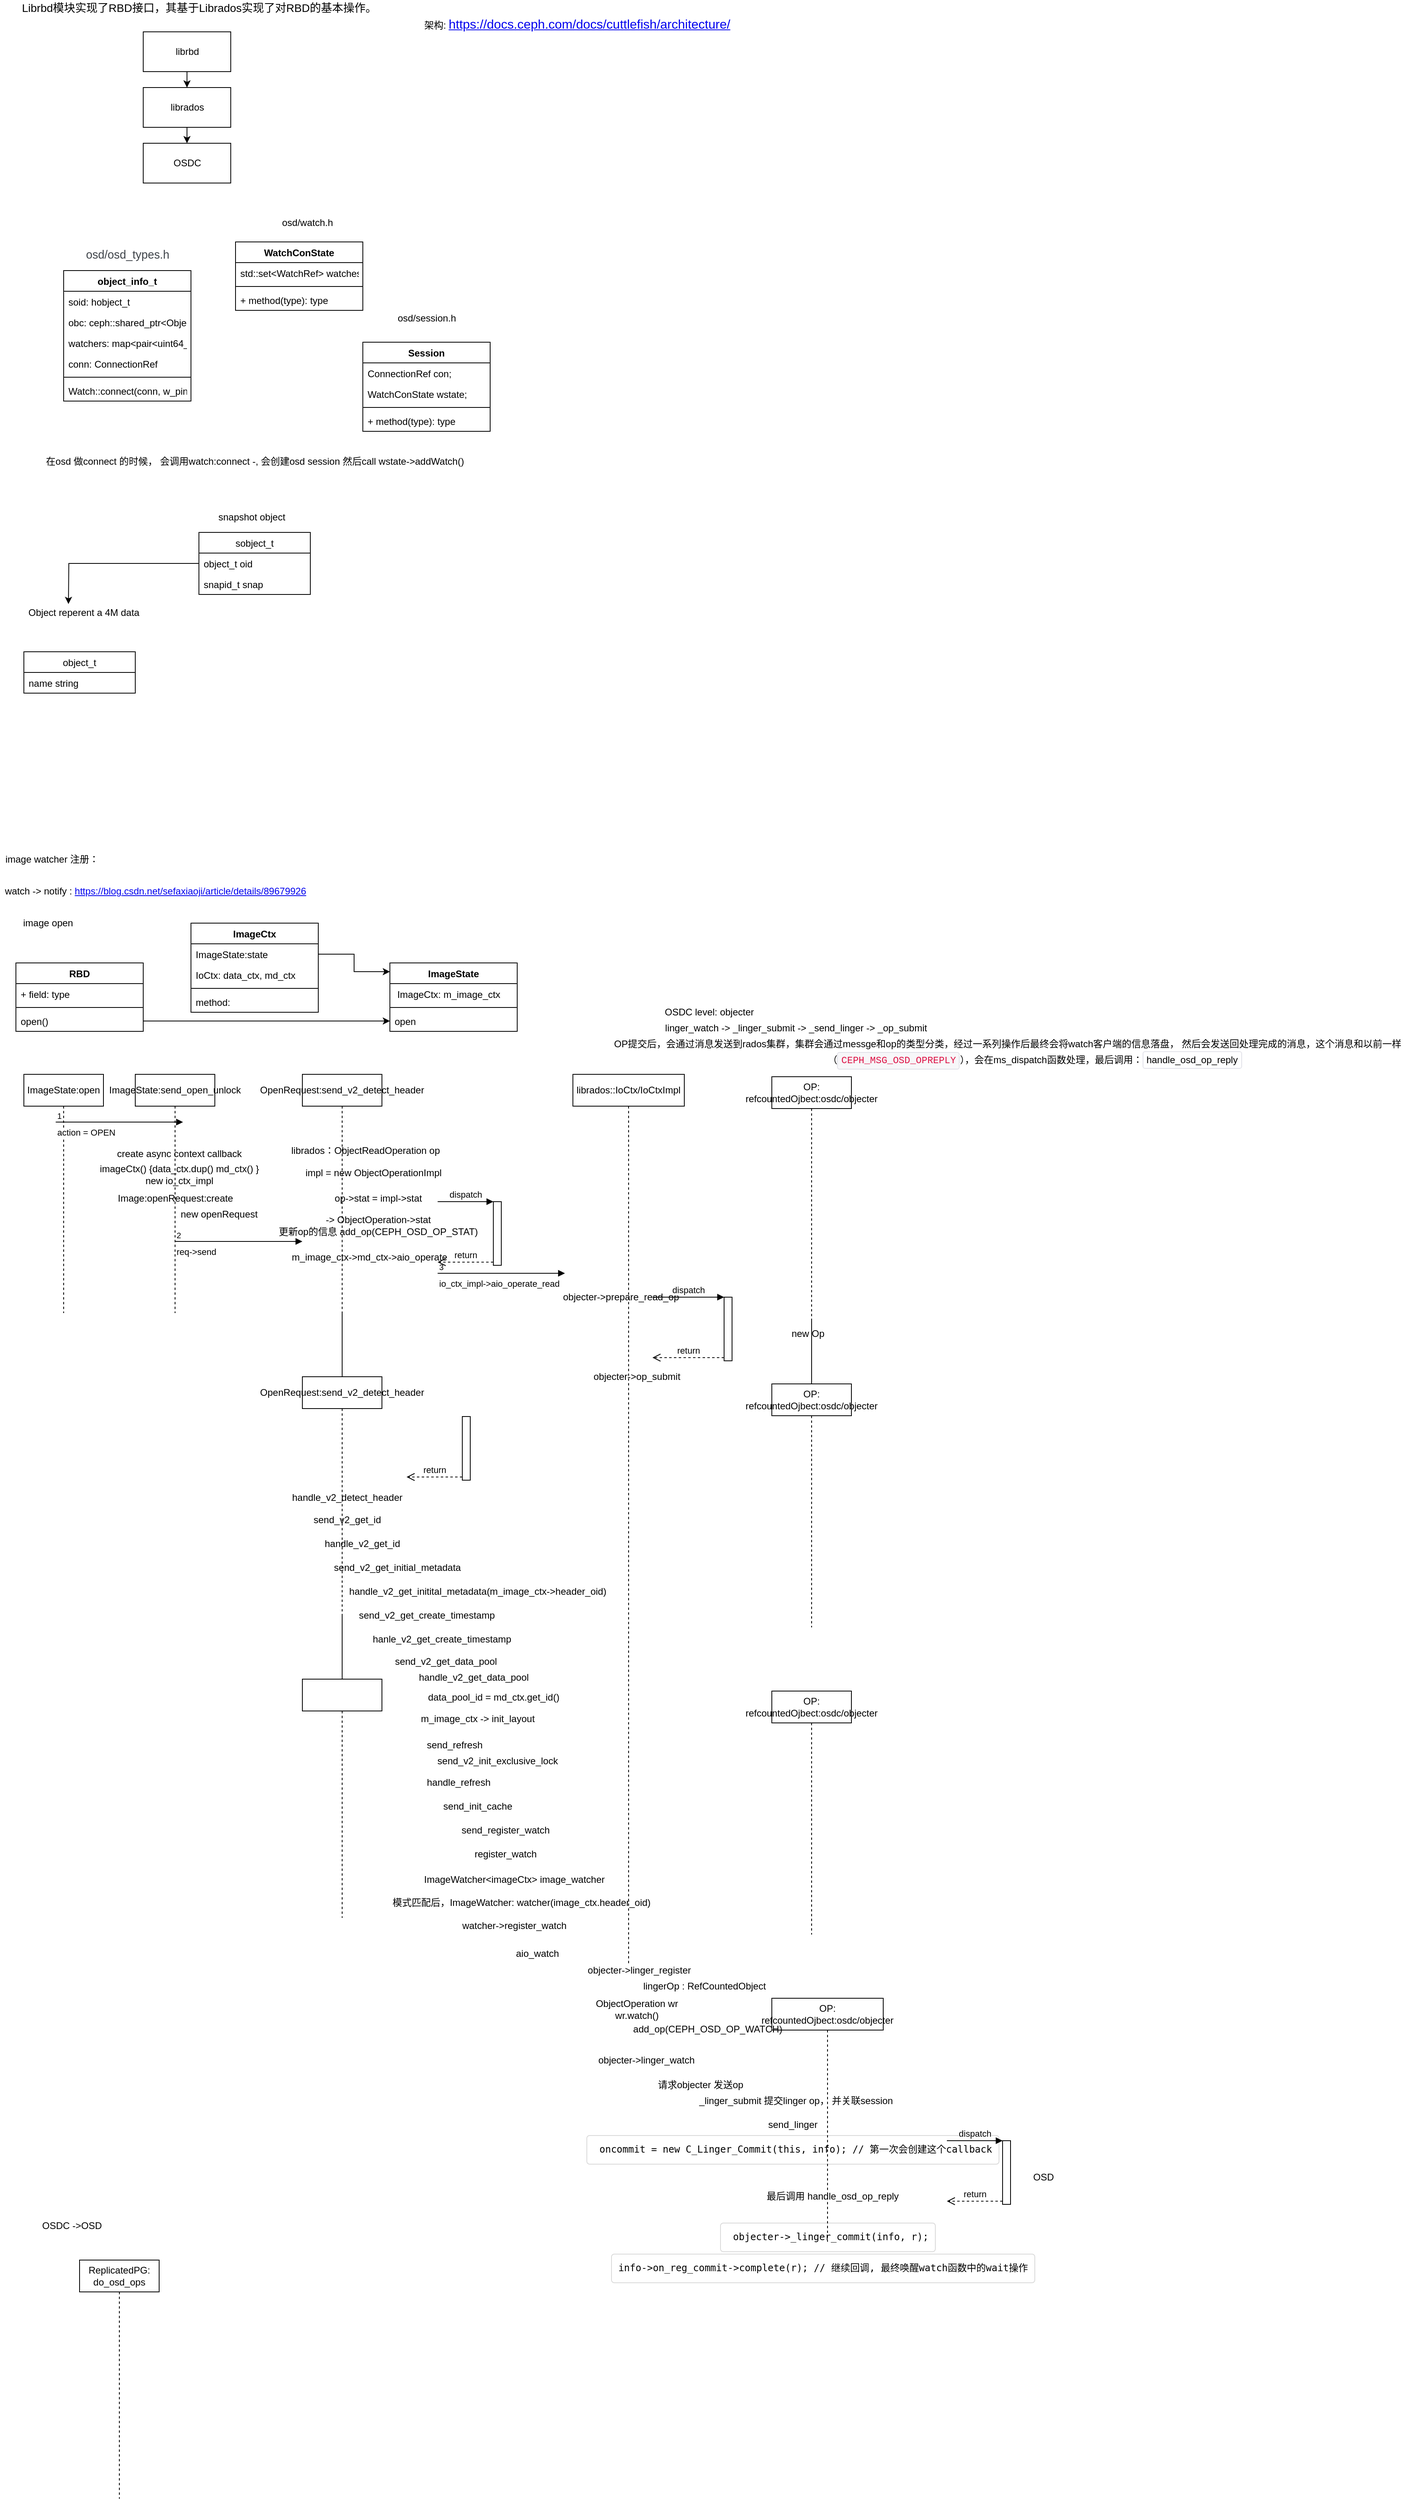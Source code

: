 <mxfile version="12.8.8" type="github" pages="3">
  <diagram id="bm6ZHeyj0mvHZln78BsC" name="Page-1">
    <mxGraphModel dx="1422" dy="1945" grid="1" gridSize="10" guides="1" tooltips="1" connect="1" arrows="1" fold="1" page="1" pageScale="1" pageWidth="827" pageHeight="1169" math="0" shadow="0">
      <root>
        <mxCell id="0" />
        <mxCell id="1" parent="0" />
        <mxCell id="QZcYWLK5-bO1K2HuPT2l-40" style="edgeStyle=orthogonalEdgeStyle;rounded=0;orthogonalLoop=1;jettySize=auto;html=1;exitX=0.5;exitY=1;exitDx=0;exitDy=0;" parent="1" source="QZcYWLK5-bO1K2HuPT2l-37" target="QZcYWLK5-bO1K2HuPT2l-38" edge="1">
          <mxGeometry relative="1" as="geometry" />
        </mxCell>
        <mxCell id="QZcYWLK5-bO1K2HuPT2l-37" value="librbd" style="html=1;" parent="1" vertex="1">
          <mxGeometry x="220" y="-1060" width="110" height="50" as="geometry" />
        </mxCell>
        <mxCell id="QZcYWLK5-bO1K2HuPT2l-41" style="edgeStyle=orthogonalEdgeStyle;rounded=0;orthogonalLoop=1;jettySize=auto;html=1;exitX=0.5;exitY=1;exitDx=0;exitDy=0;entryX=0.5;entryY=0;entryDx=0;entryDy=0;" parent="1" source="QZcYWLK5-bO1K2HuPT2l-38" target="QZcYWLK5-bO1K2HuPT2l-39" edge="1">
          <mxGeometry relative="1" as="geometry" />
        </mxCell>
        <mxCell id="QZcYWLK5-bO1K2HuPT2l-38" value="librados" style="html=1;" parent="1" vertex="1">
          <mxGeometry x="220" y="-990" width="110" height="50" as="geometry" />
        </mxCell>
        <mxCell id="QZcYWLK5-bO1K2HuPT2l-39" value="OSDC" style="html=1;" parent="1" vertex="1">
          <mxGeometry x="220" y="-920" width="110" height="50" as="geometry" />
        </mxCell>
        <mxCell id="QZcYWLK5-bO1K2HuPT2l-42" value="Librbd模块实现了RBD接口，其基于Librados实现了对RBD的基本操作。" style="text;align=center;verticalAlign=middle;resizable=0;points=[];autosize=1;fontSize=14;horizontal=1;html=1;" parent="1" vertex="1">
          <mxGeometry x="60" y="-1100" width="460" height="20" as="geometry" />
        </mxCell>
        <mxCell id="AA26ijId_HqbwC5AB4qU-1" value="image open" style="text;html=1;align=center;verticalAlign=middle;resizable=0;points=[];autosize=1;" parent="1" vertex="1">
          <mxGeometry x="60" y="50" width="80" height="20" as="geometry" />
        </mxCell>
        <mxCell id="AA26ijId_HqbwC5AB4qU-4" value="RBD" style="swimlane;fontStyle=1;align=center;verticalAlign=top;childLayout=stackLayout;horizontal=1;startSize=26;horizontalStack=0;resizeParent=1;resizeParentMax=0;resizeLast=0;collapsible=1;marginBottom=0;" parent="1" vertex="1">
          <mxGeometry x="60" y="110" width="160" height="86" as="geometry" />
        </mxCell>
        <mxCell id="AA26ijId_HqbwC5AB4qU-5" value="+ field: type" style="text;strokeColor=none;fillColor=none;align=left;verticalAlign=top;spacingLeft=4;spacingRight=4;overflow=hidden;rotatable=0;points=[[0,0.5],[1,0.5]];portConstraint=eastwest;" parent="AA26ijId_HqbwC5AB4qU-4" vertex="1">
          <mxGeometry y="26" width="160" height="26" as="geometry" />
        </mxCell>
        <mxCell id="AA26ijId_HqbwC5AB4qU-6" value="" style="line;strokeWidth=1;fillColor=none;align=left;verticalAlign=middle;spacingTop=-1;spacingLeft=3;spacingRight=3;rotatable=0;labelPosition=right;points=[];portConstraint=eastwest;" parent="AA26ijId_HqbwC5AB4qU-4" vertex="1">
          <mxGeometry y="52" width="160" height="8" as="geometry" />
        </mxCell>
        <mxCell id="AA26ijId_HqbwC5AB4qU-7" value="open()" style="text;strokeColor=none;fillColor=none;align=left;verticalAlign=top;spacingLeft=4;spacingRight=4;overflow=hidden;rotatable=0;points=[[0,0.5],[1,0.5]];portConstraint=eastwest;" parent="AA26ijId_HqbwC5AB4qU-4" vertex="1">
          <mxGeometry y="60" width="160" height="26" as="geometry" />
        </mxCell>
        <mxCell id="AA26ijId_HqbwC5AB4qU-8" value="ImageCtx" style="swimlane;fontStyle=1;align=center;verticalAlign=top;childLayout=stackLayout;horizontal=1;startSize=26;horizontalStack=0;resizeParent=1;resizeParentMax=0;resizeLast=0;collapsible=1;marginBottom=0;" parent="1" vertex="1">
          <mxGeometry x="280" y="60" width="160" height="112" as="geometry" />
        </mxCell>
        <mxCell id="AA26ijId_HqbwC5AB4qU-9" value="ImageState:state" style="text;strokeColor=none;fillColor=none;align=left;verticalAlign=top;spacingLeft=4;spacingRight=4;overflow=hidden;rotatable=0;points=[[0,0.5],[1,0.5]];portConstraint=eastwest;" parent="AA26ijId_HqbwC5AB4qU-8" vertex="1">
          <mxGeometry y="26" width="160" height="26" as="geometry" />
        </mxCell>
        <mxCell id="QWde-4axwzMw_tcs9vHi-3" value="IoCtx: data_ctx, md_ctx" style="text;strokeColor=none;fillColor=none;align=left;verticalAlign=top;spacingLeft=4;spacingRight=4;overflow=hidden;rotatable=0;points=[[0,0.5],[1,0.5]];portConstraint=eastwest;" parent="AA26ijId_HqbwC5AB4qU-8" vertex="1">
          <mxGeometry y="52" width="160" height="26" as="geometry" />
        </mxCell>
        <mxCell id="AA26ijId_HqbwC5AB4qU-10" value="" style="line;strokeWidth=1;fillColor=none;align=left;verticalAlign=middle;spacingTop=-1;spacingLeft=3;spacingRight=3;rotatable=0;labelPosition=right;points=[];portConstraint=eastwest;" parent="AA26ijId_HqbwC5AB4qU-8" vertex="1">
          <mxGeometry y="78" width="160" height="8" as="geometry" />
        </mxCell>
        <mxCell id="AA26ijId_HqbwC5AB4qU-11" value="method:" style="text;strokeColor=none;fillColor=none;align=left;verticalAlign=top;spacingLeft=4;spacingRight=4;overflow=hidden;rotatable=0;points=[[0,0.5],[1,0.5]];portConstraint=eastwest;" parent="AA26ijId_HqbwC5AB4qU-8" vertex="1">
          <mxGeometry y="86" width="160" height="26" as="geometry" />
        </mxCell>
        <mxCell id="AA26ijId_HqbwC5AB4qU-12" value="ImageState" style="swimlane;fontStyle=1;align=center;verticalAlign=top;childLayout=stackLayout;horizontal=1;startSize=26;horizontalStack=0;resizeParent=1;resizeParentMax=0;resizeLast=0;collapsible=1;marginBottom=0;" parent="1" vertex="1">
          <mxGeometry x="530" y="110" width="160" height="86" as="geometry" />
        </mxCell>
        <mxCell id="AA26ijId_HqbwC5AB4qU-13" value=" ImageCtx: m_image_ctx" style="text;strokeColor=none;fillColor=none;align=left;verticalAlign=top;spacingLeft=4;spacingRight=4;overflow=hidden;rotatable=0;points=[[0,0.5],[1,0.5]];portConstraint=eastwest;" parent="AA26ijId_HqbwC5AB4qU-12" vertex="1">
          <mxGeometry y="26" width="160" height="26" as="geometry" />
        </mxCell>
        <mxCell id="AA26ijId_HqbwC5AB4qU-14" value="" style="line;strokeWidth=1;fillColor=none;align=left;verticalAlign=middle;spacingTop=-1;spacingLeft=3;spacingRight=3;rotatable=0;labelPosition=right;points=[];portConstraint=eastwest;" parent="AA26ijId_HqbwC5AB4qU-12" vertex="1">
          <mxGeometry y="52" width="160" height="8" as="geometry" />
        </mxCell>
        <mxCell id="AA26ijId_HqbwC5AB4qU-15" value="open" style="text;strokeColor=none;fillColor=none;align=left;verticalAlign=top;spacingLeft=4;spacingRight=4;overflow=hidden;rotatable=0;points=[[0,0.5],[1,0.5]];portConstraint=eastwest;" parent="AA26ijId_HqbwC5AB4qU-12" vertex="1">
          <mxGeometry y="60" width="160" height="26" as="geometry" />
        </mxCell>
        <mxCell id="AA26ijId_HqbwC5AB4qU-16" style="edgeStyle=orthogonalEdgeStyle;rounded=0;orthogonalLoop=1;jettySize=auto;html=1;exitX=1;exitY=0.5;exitDx=0;exitDy=0;entryX=0;entryY=0.128;entryDx=0;entryDy=0;entryPerimeter=0;" parent="1" source="AA26ijId_HqbwC5AB4qU-9" target="AA26ijId_HqbwC5AB4qU-12" edge="1">
          <mxGeometry relative="1" as="geometry" />
        </mxCell>
        <mxCell id="AA26ijId_HqbwC5AB4qU-19" style="edgeStyle=orthogonalEdgeStyle;rounded=0;orthogonalLoop=1;jettySize=auto;html=1;exitX=1;exitY=0.5;exitDx=0;exitDy=0;entryX=0;entryY=0.5;entryDx=0;entryDy=0;" parent="1" source="AA26ijId_HqbwC5AB4qU-7" target="AA26ijId_HqbwC5AB4qU-15" edge="1">
          <mxGeometry relative="1" as="geometry" />
        </mxCell>
        <mxCell id="AA26ijId_HqbwC5AB4qU-22" value="" style="group" parent="1" vertex="1" connectable="0">
          <mxGeometry x="70" y="-830" width="586" height="601" as="geometry" />
        </mxCell>
        <mxCell id="AA26ijId_HqbwC5AB4qU-21" value="" style="group" parent="AA26ijId_HqbwC5AB4qU-22" vertex="1" connectable="0">
          <mxGeometry width="586" height="601" as="geometry" />
        </mxCell>
        <mxCell id="jjAPrZgpEVHtfDOsVz35-1" value="object_t" style="swimlane;fontStyle=0;childLayout=stackLayout;horizontal=1;startSize=26;fillColor=none;horizontalStack=0;resizeParent=1;resizeParentMax=0;resizeLast=0;collapsible=1;marginBottom=0;" parent="AA26ijId_HqbwC5AB4qU-21" vertex="1">
          <mxGeometry y="549" width="140" height="52" as="geometry" />
        </mxCell>
        <mxCell id="jjAPrZgpEVHtfDOsVz35-2" value="name string" style="text;strokeColor=none;fillColor=none;align=left;verticalAlign=top;spacingLeft=4;spacingRight=4;overflow=hidden;rotatable=0;points=[[0,0.5],[1,0.5]];portConstraint=eastwest;" parent="jjAPrZgpEVHtfDOsVz35-1" vertex="1">
          <mxGeometry y="26" width="140" height="26" as="geometry" />
        </mxCell>
        <mxCell id="QZcYWLK5-bO1K2HuPT2l-1" value="sobject_t" style="swimlane;fontStyle=0;childLayout=stackLayout;horizontal=1;startSize=26;fillColor=none;horizontalStack=0;resizeParent=1;resizeParentMax=0;resizeLast=0;collapsible=1;marginBottom=0;" parent="AA26ijId_HqbwC5AB4qU-21" vertex="1">
          <mxGeometry x="220" y="399" width="140" height="78" as="geometry" />
        </mxCell>
        <mxCell id="QZcYWLK5-bO1K2HuPT2l-2" value="object_t oid" style="text;strokeColor=none;fillColor=none;align=left;verticalAlign=top;spacingLeft=4;spacingRight=4;overflow=hidden;rotatable=0;points=[[0,0.5],[1,0.5]];portConstraint=eastwest;" parent="QZcYWLK5-bO1K2HuPT2l-1" vertex="1">
          <mxGeometry y="26" width="140" height="26" as="geometry" />
        </mxCell>
        <mxCell id="QZcYWLK5-bO1K2HuPT2l-4" value="snapid_t snap" style="text;strokeColor=none;fillColor=none;align=left;verticalAlign=top;spacingLeft=4;spacingRight=4;overflow=hidden;rotatable=0;points=[[0,0.5],[1,0.5]];portConstraint=eastwest;" parent="QZcYWLK5-bO1K2HuPT2l-1" vertex="1">
          <mxGeometry y="52" width="140" height="26" as="geometry" />
        </mxCell>
        <mxCell id="QZcYWLK5-bO1K2HuPT2l-3" style="edgeStyle=orthogonalEdgeStyle;rounded=0;orthogonalLoop=1;jettySize=auto;html=1;exitX=0;exitY=0.5;exitDx=0;exitDy=0;" parent="AA26ijId_HqbwC5AB4qU-21" source="QZcYWLK5-bO1K2HuPT2l-2" edge="1">
          <mxGeometry relative="1" as="geometry">
            <mxPoint x="56" y="489" as="targetPoint" />
          </mxGeometry>
        </mxCell>
        <mxCell id="QZcYWLK5-bO1K2HuPT2l-7" value="snapshot object" style="text;html=1;align=center;verticalAlign=middle;resizable=0;points=[];autosize=1;" parent="AA26ijId_HqbwC5AB4qU-21" vertex="1">
          <mxGeometry x="236" y="370" width="100" height="20" as="geometry" />
        </mxCell>
        <mxCell id="QZcYWLK5-bO1K2HuPT2l-9" value="&lt;span style=&quot;color: rgb(62 , 67 , 73) ; font-family: &amp;#34;helvetica&amp;#34; , &amp;#34;arial&amp;#34; , sans-serif ; font-size: 14.4px ; white-space: normal ; background-color: rgb(255 , 255 , 255)&quot;&gt;osd/osd_types.h&lt;/span&gt;" style="text;html=1;align=center;verticalAlign=middle;resizable=0;points=[];autosize=1;" parent="AA26ijId_HqbwC5AB4qU-21" vertex="1">
          <mxGeometry x="70" y="40" width="120" height="20" as="geometry" />
        </mxCell>
        <mxCell id="QZcYWLK5-bO1K2HuPT2l-16" value="object_info_t" style="swimlane;fontStyle=1;align=center;verticalAlign=top;childLayout=stackLayout;horizontal=1;startSize=26;horizontalStack=0;resizeParent=1;resizeParentMax=0;resizeLast=0;collapsible=1;marginBottom=0;" parent="AA26ijId_HqbwC5AB4qU-21" vertex="1">
          <mxGeometry x="50" y="70" width="160" height="164" as="geometry" />
        </mxCell>
        <mxCell id="QZcYWLK5-bO1K2HuPT2l-17" value="soid: hobject_t" style="text;strokeColor=none;fillColor=none;align=left;verticalAlign=top;spacingLeft=4;spacingRight=4;overflow=hidden;rotatable=0;points=[[0,0.5],[1,0.5]];portConstraint=eastwest;" parent="QZcYWLK5-bO1K2HuPT2l-16" vertex="1">
          <mxGeometry y="26" width="160" height="26" as="geometry" />
        </mxCell>
        <mxCell id="QZcYWLK5-bO1K2HuPT2l-22" value="obc: ceph::shared_ptr&lt;ObjectContext&gt;" style="text;strokeColor=none;fillColor=none;align=left;verticalAlign=top;spacingLeft=4;spacingRight=4;overflow=hidden;rotatable=0;points=[[0,0.5],[1,0.5]];portConstraint=eastwest;" parent="QZcYWLK5-bO1K2HuPT2l-16" vertex="1">
          <mxGeometry y="52" width="160" height="26" as="geometry" />
        </mxCell>
        <mxCell id="QZcYWLK5-bO1K2HuPT2l-21" value="watchers: map&lt;pair&lt;uint64_t, entity_name_t&gt;, watch_info_t&gt; " style="text;strokeColor=none;fillColor=none;align=left;verticalAlign=top;spacingLeft=4;spacingRight=4;overflow=hidden;rotatable=0;points=[[0,0.5],[1,0.5]];portConstraint=eastwest;" parent="QZcYWLK5-bO1K2HuPT2l-16" vertex="1">
          <mxGeometry y="78" width="160" height="26" as="geometry" />
        </mxCell>
        <mxCell id="QZcYWLK5-bO1K2HuPT2l-23" value="conn: ConnectionRef" style="text;strokeColor=none;fillColor=none;align=left;verticalAlign=top;spacingLeft=4;spacingRight=4;overflow=hidden;rotatable=0;points=[[0,0.5],[1,0.5]];portConstraint=eastwest;" parent="QZcYWLK5-bO1K2HuPT2l-16" vertex="1">
          <mxGeometry y="104" width="160" height="26" as="geometry" />
        </mxCell>
        <mxCell id="QZcYWLK5-bO1K2HuPT2l-18" value="" style="line;strokeWidth=1;fillColor=none;align=left;verticalAlign=middle;spacingTop=-1;spacingLeft=3;spacingRight=3;rotatable=0;labelPosition=right;points=[];portConstraint=eastwest;" parent="QZcYWLK5-bO1K2HuPT2l-16" vertex="1">
          <mxGeometry y="130" width="160" height="8" as="geometry" />
        </mxCell>
        <mxCell id="QZcYWLK5-bO1K2HuPT2l-19" value="Watch::connect(conn, w_ping)" style="text;strokeColor=none;fillColor=none;align=left;verticalAlign=top;spacingLeft=4;spacingRight=4;overflow=hidden;rotatable=0;points=[[0,0.5],[1,0.5]];portConstraint=eastwest;" parent="QZcYWLK5-bO1K2HuPT2l-16" vertex="1">
          <mxGeometry y="138" width="160" height="26" as="geometry" />
        </mxCell>
        <mxCell id="QZcYWLK5-bO1K2HuPT2l-24" value="osd/session.h" style="text;html=1;align=center;verticalAlign=middle;resizable=0;points=[];autosize=1;" parent="AA26ijId_HqbwC5AB4qU-21" vertex="1">
          <mxGeometry x="461" y="120" width="90" height="20" as="geometry" />
        </mxCell>
        <mxCell id="QZcYWLK5-bO1K2HuPT2l-25" value="Session" style="swimlane;fontStyle=1;align=center;verticalAlign=top;childLayout=stackLayout;horizontal=1;startSize=26;horizontalStack=0;resizeParent=1;resizeParentMax=0;resizeLast=0;collapsible=1;marginBottom=0;" parent="AA26ijId_HqbwC5AB4qU-21" vertex="1">
          <mxGeometry x="426" y="160" width="160" height="112" as="geometry" />
        </mxCell>
        <mxCell id="QZcYWLK5-bO1K2HuPT2l-26" value="ConnectionRef con;&#xa;" style="text;strokeColor=none;fillColor=none;align=left;verticalAlign=top;spacingLeft=4;spacingRight=4;overflow=hidden;rotatable=0;points=[[0,0.5],[1,0.5]];portConstraint=eastwest;" parent="QZcYWLK5-bO1K2HuPT2l-25" vertex="1">
          <mxGeometry y="26" width="160" height="26" as="geometry" />
        </mxCell>
        <mxCell id="QZcYWLK5-bO1K2HuPT2l-29" value="WatchConState wstate;" style="text;strokeColor=none;fillColor=none;align=left;verticalAlign=top;spacingLeft=4;spacingRight=4;overflow=hidden;rotatable=0;points=[[0,0.5],[1,0.5]];portConstraint=eastwest;" parent="QZcYWLK5-bO1K2HuPT2l-25" vertex="1">
          <mxGeometry y="52" width="160" height="26" as="geometry" />
        </mxCell>
        <mxCell id="QZcYWLK5-bO1K2HuPT2l-27" value="" style="line;strokeWidth=1;fillColor=none;align=left;verticalAlign=middle;spacingTop=-1;spacingLeft=3;spacingRight=3;rotatable=0;labelPosition=right;points=[];portConstraint=eastwest;" parent="QZcYWLK5-bO1K2HuPT2l-25" vertex="1">
          <mxGeometry y="78" width="160" height="8" as="geometry" />
        </mxCell>
        <mxCell id="QZcYWLK5-bO1K2HuPT2l-28" value="+ method(type): type" style="text;strokeColor=none;fillColor=none;align=left;verticalAlign=top;spacingLeft=4;spacingRight=4;overflow=hidden;rotatable=0;points=[[0,0.5],[1,0.5]];portConstraint=eastwest;" parent="QZcYWLK5-bO1K2HuPT2l-25" vertex="1">
          <mxGeometry y="86" width="160" height="26" as="geometry" />
        </mxCell>
        <mxCell id="QZcYWLK5-bO1K2HuPT2l-31" value="在osd 做connect 的时候， 会调用watch:connect -, 会创建osd session 然后call wstate-&amp;gt;addWatch()" style="text;html=1;align=center;verticalAlign=middle;resizable=0;points=[];autosize=1;" parent="AA26ijId_HqbwC5AB4qU-21" vertex="1">
          <mxGeometry x="20" y="300" width="540" height="20" as="geometry" />
        </mxCell>
        <mxCell id="QZcYWLK5-bO1K2HuPT2l-32" value="WatchConState" style="swimlane;fontStyle=1;align=center;verticalAlign=top;childLayout=stackLayout;horizontal=1;startSize=26;horizontalStack=0;resizeParent=1;resizeParentMax=0;resizeLast=0;collapsible=1;marginBottom=0;" parent="AA26ijId_HqbwC5AB4qU-21" vertex="1">
          <mxGeometry x="266" y="34" width="160" height="86" as="geometry" />
        </mxCell>
        <mxCell id="QZcYWLK5-bO1K2HuPT2l-33" value="std::set&lt;WatchRef&gt; watches;" style="text;strokeColor=none;fillColor=none;align=left;verticalAlign=top;spacingLeft=4;spacingRight=4;overflow=hidden;rotatable=0;points=[[0,0.5],[1,0.5]];portConstraint=eastwest;" parent="QZcYWLK5-bO1K2HuPT2l-32" vertex="1">
          <mxGeometry y="26" width="160" height="26" as="geometry" />
        </mxCell>
        <mxCell id="QZcYWLK5-bO1K2HuPT2l-34" value="" style="line;strokeWidth=1;fillColor=none;align=left;verticalAlign=middle;spacingTop=-1;spacingLeft=3;spacingRight=3;rotatable=0;labelPosition=right;points=[];portConstraint=eastwest;" parent="QZcYWLK5-bO1K2HuPT2l-32" vertex="1">
          <mxGeometry y="52" width="160" height="8" as="geometry" />
        </mxCell>
        <mxCell id="QZcYWLK5-bO1K2HuPT2l-35" value="+ method(type): type" style="text;strokeColor=none;fillColor=none;align=left;verticalAlign=top;spacingLeft=4;spacingRight=4;overflow=hidden;rotatable=0;points=[[0,0.5],[1,0.5]];portConstraint=eastwest;" parent="QZcYWLK5-bO1K2HuPT2l-32" vertex="1">
          <mxGeometry y="60" width="160" height="26" as="geometry" />
        </mxCell>
        <mxCell id="QZcYWLK5-bO1K2HuPT2l-36" value="osd/watch.h" style="text;html=1;align=center;verticalAlign=middle;resizable=0;points=[];autosize=1;" parent="AA26ijId_HqbwC5AB4qU-21" vertex="1">
          <mxGeometry x="316" width="80" height="20" as="geometry" />
        </mxCell>
        <mxCell id="QZcYWLK5-bO1K2HuPT2l-8" value="Object reperent a 4M data" style="text;html=1;align=center;verticalAlign=middle;resizable=0;points=[];autosize=1;" parent="AA26ijId_HqbwC5AB4qU-21" vertex="1">
          <mxGeometry y="490" width="150" height="20" as="geometry" />
        </mxCell>
        <mxCell id="AA26ijId_HqbwC5AB4qU-23" value="ImageState:open" style="shape=umlLifeline;perimeter=lifelinePerimeter;whiteSpace=wrap;html=1;container=1;collapsible=0;recursiveResize=0;outlineConnect=0;" parent="1" vertex="1">
          <mxGeometry x="70" y="250" width="100" height="300" as="geometry" />
        </mxCell>
        <mxCell id="AA26ijId_HqbwC5AB4qU-26" value="ImageState:send_open_unlock" style="shape=umlLifeline;perimeter=lifelinePerimeter;whiteSpace=wrap;html=1;container=1;collapsible=0;recursiveResize=0;outlineConnect=0;" parent="1" vertex="1">
          <mxGeometry x="210" y="250" width="100" height="300" as="geometry" />
        </mxCell>
        <mxCell id="QWde-4axwzMw_tcs9vHi-20" value="" style="edgeStyle=orthogonalEdgeStyle;rounded=0;orthogonalLoop=1;jettySize=auto;html=1;" parent="1" source="AA26ijId_HqbwC5AB4qU-29" target="QWde-4axwzMw_tcs9vHi-19" edge="1">
          <mxGeometry relative="1" as="geometry" />
        </mxCell>
        <mxCell id="AA26ijId_HqbwC5AB4qU-29" value="OpenRequest:send_v2_detect_header" style="shape=umlLifeline;perimeter=lifelinePerimeter;whiteSpace=wrap;html=1;container=1;collapsible=0;recursiveResize=0;outlineConnect=0;" parent="1" vertex="1">
          <mxGeometry x="420" y="250" width="100" height="300" as="geometry" />
        </mxCell>
        <mxCell id="QWde-4axwzMw_tcs9vHi-22" value="" style="edgeStyle=orthogonalEdgeStyle;rounded=0;orthogonalLoop=1;jettySize=auto;html=1;" parent="1" source="QWde-4axwzMw_tcs9vHi-19" target="QWde-4axwzMw_tcs9vHi-21" edge="1">
          <mxGeometry relative="1" as="geometry" />
        </mxCell>
        <mxCell id="QWde-4axwzMw_tcs9vHi-19" value="OpenRequest:send_v2_detect_header" style="shape=umlLifeline;perimeter=lifelinePerimeter;whiteSpace=wrap;html=1;container=1;collapsible=0;recursiveResize=0;outlineConnect=0;" parent="1" vertex="1">
          <mxGeometry x="420" y="630" width="100" height="300" as="geometry" />
        </mxCell>
        <mxCell id="QWde-4axwzMw_tcs9vHi-21" value="" style="shape=umlLifeline;perimeter=lifelinePerimeter;whiteSpace=wrap;html=1;container=1;collapsible=0;recursiveResize=0;outlineConnect=0;" parent="1" vertex="1">
          <mxGeometry x="420" y="1010" width="100" height="300" as="geometry" />
        </mxCell>
        <mxCell id="AA26ijId_HqbwC5AB4qU-30" value="&lt;div&gt;create async context callback&lt;/div&gt;" style="text;html=1;align=center;verticalAlign=middle;resizable=0;points=[];autosize=1;fontFamily=Helvetica;horizontal=1;" parent="1" vertex="1">
          <mxGeometry x="180" y="340" width="170" height="20" as="geometry" />
        </mxCell>
        <mxCell id="AA26ijId_HqbwC5AB4qU-31" value="Image:openRequest:create" style="text;html=1;align=center;verticalAlign=middle;resizable=0;points=[];autosize=1;fontFamily=Helvetica;" parent="1" vertex="1">
          <mxGeometry x="180" y="396" width="160" height="20" as="geometry" />
        </mxCell>
        <mxCell id="AA26ijId_HqbwC5AB4qU-32" value="new openRequest" style="text;html=1;align=center;verticalAlign=middle;resizable=0;points=[];autosize=1;fontFamily=Helvetica;" parent="1" vertex="1">
          <mxGeometry x="260" y="416" width="110" height="20" as="geometry" />
        </mxCell>
        <mxCell id="AA26ijId_HqbwC5AB4qU-37" value="action = OPEN" style="endArrow=block;endFill=1;html=1;edgeStyle=orthogonalEdgeStyle;align=left;verticalAlign=top;fontFamily=Helvetica;" parent="1" edge="1">
          <mxGeometry x="-1" relative="1" as="geometry">
            <mxPoint x="110" y="310" as="sourcePoint" />
            <mxPoint x="270" y="310" as="targetPoint" />
          </mxGeometry>
        </mxCell>
        <mxCell id="AA26ijId_HqbwC5AB4qU-38" value="1" style="resizable=0;html=1;align=left;verticalAlign=bottom;labelBackgroundColor=#ffffff;fontSize=10;" parent="AA26ijId_HqbwC5AB4qU-37" connectable="0" vertex="1">
          <mxGeometry x="-1" relative="1" as="geometry" />
        </mxCell>
        <mxCell id="AA26ijId_HqbwC5AB4qU-39" value="req-&amp;gt;send" style="endArrow=block;endFill=1;html=1;edgeStyle=orthogonalEdgeStyle;align=left;verticalAlign=top;fontFamily=Helvetica;" parent="1" edge="1">
          <mxGeometry x="-1" relative="1" as="geometry">
            <mxPoint x="260" y="460" as="sourcePoint" />
            <mxPoint x="420" y="460" as="targetPoint" />
          </mxGeometry>
        </mxCell>
        <mxCell id="AA26ijId_HqbwC5AB4qU-40" value="2" style="resizable=0;html=1;align=left;verticalAlign=bottom;labelBackgroundColor=#ffffff;fontSize=10;" parent="AA26ijId_HqbwC5AB4qU-39" connectable="0" vertex="1">
          <mxGeometry x="-1" relative="1" as="geometry" />
        </mxCell>
        <mxCell id="QWde-4axwzMw_tcs9vHi-69" value="" style="edgeStyle=orthogonalEdgeStyle;rounded=0;orthogonalLoop=1;jettySize=auto;html=1;" parent="1" source="AA26ijId_HqbwC5AB4qU-41" target="QWde-4axwzMw_tcs9vHi-67" edge="1">
          <mxGeometry relative="1" as="geometry" />
        </mxCell>
        <mxCell id="AA26ijId_HqbwC5AB4qU-41" value="OP: refcountedOjbect:osdc/objecter" style="shape=umlLifeline;perimeter=lifelinePerimeter;whiteSpace=wrap;html=1;container=1;collapsible=0;recursiveResize=0;outlineConnect=0;fontFamily=Helvetica;align=center;" parent="1" vertex="1">
          <mxGeometry x="1010" y="253" width="100" height="306" as="geometry" />
        </mxCell>
        <mxCell id="QWde-4axwzMw_tcs9vHi-67" value="OP: refcountedOjbect:osdc/objecter" style="shape=umlLifeline;perimeter=lifelinePerimeter;whiteSpace=wrap;html=1;container=1;collapsible=0;recursiveResize=0;outlineConnect=0;fontFamily=Helvetica;align=center;" parent="1" vertex="1">
          <mxGeometry x="1010" y="639" width="100" height="306" as="geometry" />
        </mxCell>
        <mxCell id="QWde-4axwzMw_tcs9vHi-73" value="OP: refcountedOjbect:osdc/objecter" style="shape=umlLifeline;perimeter=lifelinePerimeter;whiteSpace=wrap;html=1;container=1;collapsible=0;recursiveResize=0;outlineConnect=0;fontFamily=Helvetica;align=center;" parent="1" vertex="1">
          <mxGeometry x="1010" y="1025" width="100" height="306" as="geometry" />
        </mxCell>
        <mxCell id="QWde-4axwzMw_tcs9vHi-76" value="OP: refcountedOjbect:osdc/objecter" style="shape=umlLifeline;perimeter=lifelinePerimeter;whiteSpace=wrap;html=1;container=1;collapsible=0;recursiveResize=0;outlineConnect=0;fontFamily=Helvetica;align=center;" parent="1" vertex="1">
          <mxGeometry x="1010" y="1411" width="140" height="306" as="geometry" />
        </mxCell>
        <mxCell id="QWde-4axwzMw_tcs9vHi-78" value="最后调用 handle_osd_op_reply" style="text;html=1;align=center;verticalAlign=middle;resizable=0;points=[];autosize=1;" parent="QWde-4axwzMw_tcs9vHi-76" vertex="1">
          <mxGeometry x="-14" y="239" width="180" height="20" as="geometry" />
        </mxCell>
        <mxCell id="AA26ijId_HqbwC5AB4qU-42" value="librados：ObjectReadOperation op" style="text;html=1;align=center;verticalAlign=middle;resizable=0;points=[];autosize=1;fontFamily=Helvetica;" parent="1" vertex="1">
          <mxGeometry x="399" y="336" width="200" height="20" as="geometry" />
        </mxCell>
        <mxCell id="AA26ijId_HqbwC5AB4qU-43" value="impl = new ObjectOperationImpl&lt;br&gt;&lt;br&gt;" style="text;html=1;align=center;verticalAlign=middle;resizable=0;points=[];autosize=1;fontFamily=Helvetica;" parent="1" vertex="1">
          <mxGeometry x="414" y="366" width="190" height="30" as="geometry" />
        </mxCell>
        <mxCell id="AA26ijId_HqbwC5AB4qU-44" value="op-&amp;gt;stat = impl-&amp;gt;stat" style="text;html=1;align=center;verticalAlign=middle;resizable=0;points=[];autosize=1;fontFamily=Helvetica;" parent="1" vertex="1">
          <mxGeometry x="450" y="396" width="130" height="20" as="geometry" />
        </mxCell>
        <mxCell id="QWde-4axwzMw_tcs9vHi-1" value="-&amp;gt; ObjectOperation-&amp;gt;stat&lt;br&gt;更新op的信息 add_op(CEPH_OSD_OP_STAT)" style="text;html=1;align=center;verticalAlign=middle;resizable=0;points=[];autosize=1;" parent="1" vertex="1">
          <mxGeometry x="380" y="425" width="270" height="30" as="geometry" />
        </mxCell>
        <mxCell id="QWde-4axwzMw_tcs9vHi-2" value="m_image_ctx-&amp;gt;md_ctx-&amp;gt;aio_operate" style="text;html=1;align=center;verticalAlign=middle;resizable=0;points=[];autosize=1;" parent="1" vertex="1">
          <mxGeometry x="399" y="470" width="210" height="20" as="geometry" />
        </mxCell>
        <mxCell id="QWde-4axwzMw_tcs9vHi-5" value="io_ctx_impl-&amp;gt;aio_operate_read" style="endArrow=block;endFill=1;html=1;edgeStyle=orthogonalEdgeStyle;align=left;verticalAlign=top;" parent="1" edge="1">
          <mxGeometry x="-1" relative="1" as="geometry">
            <mxPoint x="590" y="500" as="sourcePoint" />
            <mxPoint x="750" y="500" as="targetPoint" />
          </mxGeometry>
        </mxCell>
        <mxCell id="QWde-4axwzMw_tcs9vHi-6" value="3" style="resizable=0;html=1;align=left;verticalAlign=bottom;labelBackgroundColor=#ffffff;fontSize=10;" parent="QWde-4axwzMw_tcs9vHi-5" connectable="0" vertex="1">
          <mxGeometry x="-1" relative="1" as="geometry" />
        </mxCell>
        <mxCell id="QWde-4axwzMw_tcs9vHi-4" value="librados::IoCtx/IoCtxImpl" style="shape=umlLifeline;perimeter=lifelinePerimeter;whiteSpace=wrap;html=1;container=1;collapsible=0;recursiveResize=0;outlineConnect=0;" parent="1" vertex="1">
          <mxGeometry x="760" y="250" width="140" height="1120" as="geometry" />
        </mxCell>
        <mxCell id="QWde-4axwzMw_tcs9vHi-9" value="objecter-&amp;gt;prepare_read_op" style="text;html=1;align=center;verticalAlign=middle;resizable=0;points=[];autosize=1;" parent="QWde-4axwzMw_tcs9vHi-4" vertex="1">
          <mxGeometry x="-20" y="270" width="160" height="20" as="geometry" />
        </mxCell>
        <mxCell id="QWde-4axwzMw_tcs9vHi-8" value="imageCtx() {data_ctx.dup() md_ctx() }&lt;br&gt;new io_ctx_impl" style="text;html=1;align=center;verticalAlign=middle;resizable=0;points=[];autosize=1;" parent="1" vertex="1">
          <mxGeometry x="155" y="361" width="220" height="30" as="geometry" />
        </mxCell>
        <mxCell id="QWde-4axwzMw_tcs9vHi-11" value="objecter-&amp;gt;op_submit" style="text;html=1;align=center;verticalAlign=middle;resizable=0;points=[];autosize=1;" parent="1" vertex="1">
          <mxGeometry x="780" y="620" width="120" height="20" as="geometry" />
        </mxCell>
        <mxCell id="QWde-4axwzMw_tcs9vHi-12" value="" style="html=1;points=[];perimeter=orthogonalPerimeter;" parent="1" vertex="1">
          <mxGeometry x="660" y="410" width="10" height="80" as="geometry" />
        </mxCell>
        <mxCell id="QWde-4axwzMw_tcs9vHi-13" value="dispatch" style="html=1;verticalAlign=bottom;endArrow=block;entryX=0;entryY=0;" parent="1" target="QWde-4axwzMw_tcs9vHi-12" edge="1">
          <mxGeometry relative="1" as="geometry">
            <mxPoint x="590" y="410" as="sourcePoint" />
          </mxGeometry>
        </mxCell>
        <mxCell id="QWde-4axwzMw_tcs9vHi-14" value="return" style="html=1;verticalAlign=bottom;endArrow=open;dashed=1;endSize=8;exitX=0;exitY=0.95;" parent="1" source="QWde-4axwzMw_tcs9vHi-12" edge="1">
          <mxGeometry relative="1" as="geometry">
            <mxPoint x="590" y="486" as="targetPoint" />
          </mxGeometry>
        </mxCell>
        <mxCell id="QWde-4axwzMw_tcs9vHi-15" value="" style="html=1;points=[];perimeter=orthogonalPerimeter;" parent="1" vertex="1">
          <mxGeometry x="950" y="530" width="10" height="80" as="geometry" />
        </mxCell>
        <mxCell id="QWde-4axwzMw_tcs9vHi-16" value="dispatch" style="html=1;verticalAlign=bottom;endArrow=block;entryX=0;entryY=0;" parent="1" target="QWde-4axwzMw_tcs9vHi-15" edge="1">
          <mxGeometry relative="1" as="geometry">
            <mxPoint x="860" y="530" as="sourcePoint" />
          </mxGeometry>
        </mxCell>
        <mxCell id="QWde-4axwzMw_tcs9vHi-17" value="return" style="html=1;verticalAlign=bottom;endArrow=open;dashed=1;endSize=8;exitX=0;exitY=0.95;" parent="1" source="QWde-4axwzMw_tcs9vHi-15" edge="1">
          <mxGeometry relative="1" as="geometry">
            <mxPoint x="860" y="606" as="targetPoint" />
          </mxGeometry>
        </mxCell>
        <mxCell id="QWde-4axwzMw_tcs9vHi-23" value="" style="html=1;points=[];perimeter=orthogonalPerimeter;" parent="1" vertex="1">
          <mxGeometry x="621" y="680" width="10" height="80" as="geometry" />
        </mxCell>
        <mxCell id="QWde-4axwzMw_tcs9vHi-25" value="return" style="html=1;verticalAlign=bottom;endArrow=open;dashed=1;endSize=8;exitX=0;exitY=0.95;" parent="1" source="QWde-4axwzMw_tcs9vHi-23" edge="1">
          <mxGeometry relative="1" as="geometry">
            <mxPoint x="551" y="756" as="targetPoint" />
          </mxGeometry>
        </mxCell>
        <mxCell id="QWde-4axwzMw_tcs9vHi-26" value="handle_v2_detect_header" style="text;html=1;align=center;verticalAlign=middle;resizable=0;points=[];autosize=1;" parent="1" vertex="1">
          <mxGeometry x="401" y="772" width="150" height="20" as="geometry" />
        </mxCell>
        <mxCell id="QWde-4axwzMw_tcs9vHi-27" value="send_v2_get_id" style="text;html=1;align=center;verticalAlign=middle;resizable=0;points=[];autosize=1;" parent="1" vertex="1">
          <mxGeometry x="426" y="800" width="100" height="20" as="geometry" />
        </mxCell>
        <mxCell id="QWde-4axwzMw_tcs9vHi-28" value="handle_v2_get_id" style="text;html=1;align=center;verticalAlign=middle;resizable=0;points=[];autosize=1;" parent="1" vertex="1">
          <mxGeometry x="440" y="830" width="110" height="20" as="geometry" />
        </mxCell>
        <mxCell id="QWde-4axwzMw_tcs9vHi-29" value="send_v2_get_initial_metadata" style="text;html=1;align=center;verticalAlign=middle;resizable=0;points=[];autosize=1;" parent="1" vertex="1">
          <mxGeometry x="454" y="860" width="170" height="20" as="geometry" />
        </mxCell>
        <mxCell id="QWde-4axwzMw_tcs9vHi-30" value="handle_v2_get_initital_metadata(m_image_ctx-&amp;gt;header_oid)" style="text;html=1;align=center;verticalAlign=middle;resizable=0;points=[];autosize=1;" parent="1" vertex="1">
          <mxGeometry x="470" y="890" width="340" height="20" as="geometry" />
        </mxCell>
        <mxCell id="QWde-4axwzMw_tcs9vHi-31" value="send_v2_get_create_timestamp" style="text;html=1;align=center;verticalAlign=middle;resizable=0;points=[];autosize=1;" parent="1" vertex="1">
          <mxGeometry x="481" y="920" width="190" height="20" as="geometry" />
        </mxCell>
        <mxCell id="QWde-4axwzMw_tcs9vHi-32" value="hanle_v2_get_create_timestamp" style="text;html=1;align=center;verticalAlign=middle;resizable=0;points=[];autosize=1;" parent="1" vertex="1">
          <mxGeometry x="500" y="950" width="190" height="20" as="geometry" />
        </mxCell>
        <mxCell id="QWde-4axwzMw_tcs9vHi-33" value="send_v2_get_data_pool" style="text;html=1;align=center;verticalAlign=middle;resizable=0;points=[];autosize=1;" parent="1" vertex="1">
          <mxGeometry x="530" y="978" width="140" height="20" as="geometry" />
        </mxCell>
        <mxCell id="QWde-4axwzMw_tcs9vHi-34" value="handle_v2_get_data_pool" style="text;html=1;align=center;verticalAlign=middle;resizable=0;points=[];autosize=1;" parent="1" vertex="1">
          <mxGeometry x="560" y="998" width="150" height="20" as="geometry" />
        </mxCell>
        <mxCell id="QWde-4axwzMw_tcs9vHi-35" value="m_image_ctx -&amp;gt; init_layout" style="text;html=1;align=center;verticalAlign=middle;resizable=0;points=[];autosize=1;" parent="1" vertex="1">
          <mxGeometry x="560" y="1050" width="160" height="20" as="geometry" />
        </mxCell>
        <mxCell id="QWde-4axwzMw_tcs9vHi-36" value="data_pool_id = md_ctx.get_id()" style="text;html=1;align=center;verticalAlign=middle;resizable=0;points=[];autosize=1;" parent="1" vertex="1">
          <mxGeometry x="570" y="1023" width="180" height="20" as="geometry" />
        </mxCell>
        <mxCell id="QWde-4axwzMw_tcs9vHi-38" value="send_refresh" style="text;html=1;align=center;verticalAlign=middle;resizable=0;points=[];autosize=1;" parent="1" vertex="1">
          <mxGeometry x="566" y="1083" width="90" height="20" as="geometry" />
        </mxCell>
        <mxCell id="QWde-4axwzMw_tcs9vHi-39" value="send_v2_init_exclusive_lock" style="text;html=1;align=center;verticalAlign=middle;resizable=0;points=[];autosize=1;" parent="1" vertex="1">
          <mxGeometry x="580" y="1103" width="170" height="20" as="geometry" />
        </mxCell>
        <mxCell id="QWde-4axwzMw_tcs9vHi-40" value="handle_refresh" style="text;html=1;align=center;verticalAlign=middle;resizable=0;points=[];autosize=1;" parent="1" vertex="1">
          <mxGeometry x="566" y="1130" width="100" height="20" as="geometry" />
        </mxCell>
        <mxCell id="QWde-4axwzMw_tcs9vHi-41" value="send_init_cache" style="text;html=1;align=center;verticalAlign=middle;resizable=0;points=[];autosize=1;" parent="1" vertex="1">
          <mxGeometry x="590" y="1160" width="100" height="20" as="geometry" />
        </mxCell>
        <mxCell id="QWde-4axwzMw_tcs9vHi-44" value="send_register_watch" style="text;html=1;align=center;verticalAlign=middle;resizable=0;points=[];autosize=1;" parent="1" vertex="1">
          <mxGeometry x="610" y="1190" width="130" height="20" as="geometry" />
        </mxCell>
        <mxCell id="QWde-4axwzMw_tcs9vHi-45" value="register_watch" style="text;html=1;align=center;verticalAlign=middle;resizable=0;points=[];autosize=1;" parent="1" vertex="1">
          <mxGeometry x="630" y="1220" width="90" height="20" as="geometry" />
        </mxCell>
        <mxCell id="QWde-4axwzMw_tcs9vHi-46" value="ImageWatcher&amp;lt;imageCtx&amp;gt; image_watcher" style="text;html=1;align=center;verticalAlign=middle;resizable=0;points=[];autosize=1;" parent="1" vertex="1">
          <mxGeometry x="566" y="1252" width="240" height="20" as="geometry" />
        </mxCell>
        <mxCell id="QWde-4axwzMw_tcs9vHi-47" value="模式匹配后，ImageWatcher: watcher(image_ctx.header_oid)" style="text;html=1;align=center;verticalAlign=middle;resizable=0;points=[];autosize=1;" parent="1" vertex="1">
          <mxGeometry x="525" y="1281" width="340" height="20" as="geometry" />
        </mxCell>
        <mxCell id="QWde-4axwzMw_tcs9vHi-48" value="watcher-&amp;gt;register_watch" style="text;html=1;align=center;verticalAlign=middle;resizable=0;points=[];autosize=1;" parent="1" vertex="1">
          <mxGeometry x="611" y="1310" width="150" height="20" as="geometry" />
        </mxCell>
        <mxCell id="QWde-4axwzMw_tcs9vHi-49" value="aio_watch" style="text;html=1;align=center;verticalAlign=middle;resizable=0;points=[];autosize=1;" parent="1" vertex="1">
          <mxGeometry x="680" y="1345" width="70" height="20" as="geometry" />
        </mxCell>
        <mxCell id="QWde-4axwzMw_tcs9vHi-55" value="objecter-&amp;gt;linger_register" style="text;html=1;align=center;verticalAlign=middle;resizable=0;points=[];autosize=1;" parent="1" vertex="1">
          <mxGeometry x="768" y="1366" width="150" height="20" as="geometry" />
        </mxCell>
        <mxCell id="QWde-4axwzMw_tcs9vHi-56" value="ObjectOperation wr&lt;br&gt;wr.watch()" style="text;html=1;align=center;verticalAlign=middle;resizable=0;points=[];autosize=1;" parent="1" vertex="1">
          <mxGeometry x="780" y="1410" width="120" height="30" as="geometry" />
        </mxCell>
        <mxCell id="QWde-4axwzMw_tcs9vHi-57" value="add_op(CEPH_OSD_OP_WATCH)" style="text;html=1;align=center;verticalAlign=middle;resizable=0;points=[];autosize=1;" parent="1" vertex="1">
          <mxGeometry x="829" y="1440" width="200" height="20" as="geometry" />
        </mxCell>
        <mxCell id="QWde-4axwzMw_tcs9vHi-58" value="objecter-&amp;gt;linger_watch" style="text;html=1;align=center;verticalAlign=middle;resizable=0;points=[];autosize=1;" parent="1" vertex="1">
          <mxGeometry x="782" y="1479" width="140" height="20" as="geometry" />
        </mxCell>
        <mxCell id="QWde-4axwzMw_tcs9vHi-59" value="linger_watch -&amp;gt; _linger_submit -&amp;gt; _send_linger -&amp;gt; _op_submit" style="text;html=1;align=center;verticalAlign=middle;resizable=0;points=[];autosize=1;horizontal=1;" parent="1" vertex="1">
          <mxGeometry x="870" y="182" width="340" height="20" as="geometry" />
        </mxCell>
        <mxCell id="QWde-4axwzMw_tcs9vHi-60" value="OSDC level: objecter" style="text;html=1;align=center;verticalAlign=middle;resizable=0;points=[];autosize=1;" parent="1" vertex="1">
          <mxGeometry x="866" y="162" width="130" height="20" as="geometry" />
        </mxCell>
        <mxCell id="QWde-4axwzMw_tcs9vHi-62" value="OP提交后，会通过消息发送到rados集群，集群会通过messge和op的类型分类，经过一系列操作后最终会将watch客户端的信息落盘， 然后会发送回处理完成的消息，这个消息和以前一样" style="text;html=1;align=center;verticalAlign=middle;resizable=0;points=[];autosize=1;" parent="1" vertex="1">
          <mxGeometry x="806" y="202" width="1000" height="20" as="geometry" />
        </mxCell>
        <mxCell id="QWde-4axwzMw_tcs9vHi-64" value="&lt;span&gt;（&lt;/span&gt;&lt;font color=&quot;#dd1144&quot; face=&quot;Menlo, Monaco, Courier New, monospace&quot;&gt;&lt;span style=&quot;padding: 3px 4px ; border-radius: 3px ; background-color: rgb(247 , 247 , 249) ; border: 1px solid rgb(225 , 225 , 232) ; white-space: normal&quot;&gt;CEPH_MSG_OSD_OPREPLY&lt;/span&gt;&lt;/font&gt;&lt;span&gt;），会在ms_dispatch函数处理，最后调用：&lt;/span&gt;&lt;span style=&quot;padding: 3px 4px ; border-radius: 3px ; border: 1px solid rgb(225 , 225 , 232)&quot;&gt;handle_osd_op_reply&lt;/span&gt;" style="text;html=1;align=center;verticalAlign=middle;resizable=0;points=[];autosize=1;" parent="1" vertex="1">
          <mxGeometry x="1070" y="222" width="540" height="20" as="geometry" />
        </mxCell>
        <mxCell id="QWde-4axwzMw_tcs9vHi-65" value="lingerOp : RefCountedObject" style="text;html=1;align=center;verticalAlign=middle;resizable=0;points=[];autosize=1;" parent="1" vertex="1">
          <mxGeometry x="840" y="1386" width="170" height="20" as="geometry" />
        </mxCell>
        <mxCell id="QWde-4axwzMw_tcs9vHi-66" value="请求objecter 发送op" style="text;html=1;align=center;verticalAlign=middle;resizable=0;points=[];autosize=1;" parent="1" vertex="1">
          <mxGeometry x="860" y="1510" width="120" height="20" as="geometry" />
        </mxCell>
        <mxCell id="QWde-4axwzMw_tcs9vHi-72" value="new Op" style="text;html=1;align=center;verticalAlign=middle;resizable=0;points=[];autosize=1;" parent="1" vertex="1">
          <mxGeometry x="1025" y="566" width="60" height="20" as="geometry" />
        </mxCell>
        <mxCell id="QWde-4axwzMw_tcs9vHi-74" value="_linger_submit 提交linger op， 并关联session" style="text;html=1;align=center;verticalAlign=middle;resizable=0;points=[];autosize=1;" parent="1" vertex="1">
          <mxGeometry x="910" y="1530" width="260" height="20" as="geometry" />
        </mxCell>
        <mxCell id="QWde-4axwzMw_tcs9vHi-75" value="send_linger" style="text;html=1;align=center;verticalAlign=middle;resizable=0;points=[];autosize=1;" parent="1" vertex="1">
          <mxGeometry x="996" y="1560" width="80" height="20" as="geometry" />
        </mxCell>
        <mxCell id="QWde-4axwzMw_tcs9vHi-77" value="&lt;pre class=&quot;highlight&quot; style=&quot;padding: 8.5px ; border-radius: 4px ; margin-top: 0px ; margin-bottom: 9px ; line-height: 18px ; border: 1px solid rgba(0 , 0 , 0 , 0.15) ; word-break: break-all ; overflow-wrap: break-word&quot;&gt;&lt;span style=&quot;border-radius: 3px&quot;&gt; &lt;/span&gt;&lt;span class=&quot;n&quot; style=&quot;padding: 0px ; border-radius: 3px ; border: 0px&quot;&gt;oncommit&lt;/span&gt;&lt;span style=&quot;border-radius: 3px&quot;&gt; &lt;/span&gt;&lt;span class=&quot;o&quot; style=&quot;padding: 0px ; border-radius: 3px ; border: 0px&quot;&gt;=&lt;/span&gt;&lt;span style=&quot;border-radius: 3px&quot;&gt; &lt;/span&gt;&lt;span class=&quot;k&quot; style=&quot;padding: 0px ; border-radius: 3px ; border: 0px&quot;&gt;new&lt;/span&gt;&lt;span style=&quot;border-radius: 3px&quot;&gt; &lt;/span&gt;&lt;span class=&quot;n&quot; style=&quot;padding: 0px ; border-radius: 3px ; border: 0px&quot;&gt;C_Linger_Commit&lt;/span&gt;&lt;span class=&quot;p&quot; style=&quot;padding: 0px ; border-radius: 3px ; border: 0px&quot;&gt;(&lt;/span&gt;&lt;span class=&quot;k&quot; style=&quot;padding: 0px ; border-radius: 3px ; border: 0px&quot;&gt;this&lt;/span&gt;&lt;span class=&quot;p&quot; style=&quot;padding: 0px ; border-radius: 3px ; border: 0px&quot;&gt;,&lt;/span&gt;&lt;span style=&quot;border-radius: 3px&quot;&gt; &lt;/span&gt;&lt;span class=&quot;n&quot; style=&quot;padding: 0px ; border-radius: 3px ; border: 0px&quot;&gt;info&lt;/span&gt;&lt;span class=&quot;p&quot; style=&quot;padding: 0px ; border-radius: 3px ; border: 0px&quot;&gt;);&lt;/span&gt;&lt;span style=&quot;border-radius: 3px&quot;&gt; &lt;/span&gt;&lt;span class=&quot;c1&quot; style=&quot;padding: 0px ; border-radius: 3px ; border: 0px&quot;&gt;// 第一次会创建这个callback&lt;/span&gt;&lt;/pre&gt;" style="text;html=1;align=center;verticalAlign=middle;resizable=0;points=[];autosize=1;" parent="1" vertex="1">
          <mxGeometry x="801" y="1580" width="470" height="50" as="geometry" />
        </mxCell>
        <mxCell id="QWde-4axwzMw_tcs9vHi-79" value="" style="html=1;points=[];perimeter=orthogonalPerimeter;" parent="1" vertex="1">
          <mxGeometry x="1300" y="1590" width="10" height="80" as="geometry" />
        </mxCell>
        <mxCell id="QWde-4axwzMw_tcs9vHi-80" value="dispatch" style="html=1;verticalAlign=bottom;endArrow=block;entryX=0;entryY=0;" parent="1" target="QWde-4axwzMw_tcs9vHi-79" edge="1">
          <mxGeometry relative="1" as="geometry">
            <mxPoint x="1230" y="1590" as="sourcePoint" />
          </mxGeometry>
        </mxCell>
        <mxCell id="QWde-4axwzMw_tcs9vHi-81" value="return" style="html=1;verticalAlign=bottom;endArrow=open;dashed=1;endSize=8;exitX=0;exitY=0.95;" parent="1" source="QWde-4axwzMw_tcs9vHi-79" edge="1">
          <mxGeometry relative="1" as="geometry">
            <mxPoint x="1230" y="1666" as="targetPoint" />
          </mxGeometry>
        </mxCell>
        <mxCell id="QWde-4axwzMw_tcs9vHi-82" value="&lt;pre class=&quot;highlight&quot; style=&quot;padding: 8.5px ; border-radius: 4px ; margin-top: 0px ; margin-bottom: 9px ; line-height: 18px ; border: 1px solid rgba(0 , 0 , 0 , 0.15) ; word-break: break-all ; overflow-wrap: break-word&quot;&gt;&lt;span style=&quot;border-radius: 3px&quot;&gt; &lt;/span&gt;&lt;span class=&quot;n&quot; style=&quot;padding: 0px ; border-radius: 3px ; border: 0px&quot;&gt;objecter&lt;/span&gt;&lt;span class=&quot;o&quot; style=&quot;padding: 0px ; border-radius: 3px ; border: 0px&quot;&gt;-&amp;gt;&lt;/span&gt;&lt;span class=&quot;n&quot; style=&quot;padding: 0px ; border-radius: 3px ; border: 0px&quot;&gt;_linger_commit&lt;/span&gt;&lt;span class=&quot;p&quot; style=&quot;padding: 0px ; border-radius: 3px ; border: 0px&quot;&gt;(&lt;/span&gt;&lt;span class=&quot;n&quot; style=&quot;padding: 0px ; border-radius: 3px ; border: 0px&quot;&gt;info&lt;/span&gt;&lt;span class=&quot;p&quot; style=&quot;padding: 0px ; border-radius: 3px ; border: 0px&quot;&gt;,&lt;/span&gt;&lt;span style=&quot;border-radius: 3px&quot;&gt; &lt;/span&gt;&lt;span class=&quot;n&quot; style=&quot;padding: 0px ; border-radius: 3px ; border: 0px&quot;&gt;r&lt;/span&gt;&lt;span class=&quot;p&quot; style=&quot;padding: 0px ; border-radius: 3px ; border: 0px&quot;&gt;);&lt;/span&gt;&lt;/pre&gt;" style="text;html=1;align=center;verticalAlign=middle;resizable=0;points=[];autosize=1;" parent="1" vertex="1">
          <mxGeometry x="960" y="1690" width="240" height="50" as="geometry" />
        </mxCell>
        <mxCell id="QWde-4axwzMw_tcs9vHi-83" value="&lt;pre class=&quot;highlight&quot; style=&quot;padding: 8.5px ; border-radius: 4px ; margin-top: 0px ; margin-bottom: 9px ; line-height: 18px ; border: 1px solid rgba(0 , 0 , 0 , 0.15) ; word-break: break-all ; overflow-wrap: break-word&quot;&gt;&lt;span class=&quot;n&quot; style=&quot;padding: 0px ; border-radius: 3px ; border: 0px&quot;&gt;info&lt;/span&gt;&lt;span class=&quot;o&quot; style=&quot;padding: 0px ; border-radius: 3px ; border: 0px&quot;&gt;-&amp;gt;&lt;/span&gt;&lt;span class=&quot;n&quot; style=&quot;padding: 0px ; border-radius: 3px ; border: 0px&quot;&gt;on_reg_commit&lt;/span&gt;&lt;span class=&quot;o&quot; style=&quot;padding: 0px ; border-radius: 3px ; border: 0px&quot;&gt;-&amp;gt;&lt;/span&gt;&lt;span class=&quot;n&quot; style=&quot;padding: 0px ; border-radius: 3px ; border: 0px&quot;&gt;complete&lt;/span&gt;&lt;span class=&quot;p&quot; style=&quot;padding: 0px ; border-radius: 3px ; border: 0px&quot;&gt;(&lt;/span&gt;&lt;span class=&quot;n&quot; style=&quot;padding: 0px ; border-radius: 3px ; border: 0px&quot;&gt;r&lt;/span&gt;&lt;span class=&quot;p&quot; style=&quot;padding: 0px ; border-radius: 3px ; border: 0px&quot;&gt;);&lt;/span&gt;&lt;span style=&quot;border-radius: 3px&quot;&gt; &lt;/span&gt;&lt;span class=&quot;c1&quot; style=&quot;padding: 0px ; border-radius: 3px ; border: 0px&quot;&gt;// 继续回调, 最终唤醒watch函数中的wait操作&lt;/span&gt;&lt;/pre&gt;" style="text;html=1;align=center;verticalAlign=middle;resizable=0;points=[];autosize=1;" parent="1" vertex="1">
          <mxGeometry x="829" y="1729" width="490" height="50" as="geometry" />
        </mxCell>
        <mxCell id="QWde-4axwzMw_tcs9vHi-84" value="OSD" style="text;html=1;align=center;verticalAlign=middle;resizable=0;points=[];autosize=1;" parent="1" vertex="1">
          <mxGeometry x="1331" y="1626" width="40" height="20" as="geometry" />
        </mxCell>
        <mxCell id="QWde-4axwzMw_tcs9vHi-85" value="image watcher 注册：" style="text;html=1;align=center;verticalAlign=middle;resizable=0;points=[];autosize=1;" parent="1" vertex="1">
          <mxGeometry x="40" y="-30" width="130" height="20" as="geometry" />
        </mxCell>
        <mxCell id="QWde-4axwzMw_tcs9vHi-89" value="watch -&amp;gt; notify :&amp;nbsp;&lt;a href=&quot;https://blog.csdn.net/sefaxiaoji/article/details/89679926&quot;&gt;https://blog.csdn.net/sefaxiaoji/article/details/89679926&lt;/a&gt;" style="text;html=1;align=center;verticalAlign=middle;resizable=0;points=[];autosize=1;" parent="1" vertex="1">
          <mxGeometry x="40" y="10" width="390" height="20" as="geometry" />
        </mxCell>
        <mxCell id="QWde-4axwzMw_tcs9vHi-90" value="OSDC -&amp;gt;OSD" style="text;html=1;align=center;verticalAlign=middle;resizable=0;points=[];autosize=1;" parent="1" vertex="1">
          <mxGeometry x="85" y="1687" width="90" height="20" as="geometry" />
        </mxCell>
        <mxCell id="QWde-4axwzMw_tcs9vHi-91" value="&lt;span&gt;ReplicatedPG: do_osd_ops&lt;/span&gt;" style="shape=umlLifeline;perimeter=lifelinePerimeter;whiteSpace=wrap;html=1;container=1;collapsible=0;recursiveResize=0;outlineConnect=0;" parent="1" vertex="1">
          <mxGeometry x="140" y="1740" width="100" height="300" as="geometry" />
        </mxCell>
        <mxCell id="f2D4tx0j3AM3KsgB1ocr-1" value="架构:&amp;nbsp;&lt;a href=&quot;https://docs.ceph.com/docs/cuttlefish/architecture/&quot; style=&quot;font-size: medium ; white-space: normal&quot;&gt;https://docs.ceph.com/docs/cuttlefish/architecture/&lt;/a&gt;" style="text;html=1;align=center;verticalAlign=middle;resizable=0;points=[];autosize=1;" parent="1" vertex="1">
          <mxGeometry x="565" y="-1080" width="400" height="20" as="geometry" />
        </mxCell>
      </root>
    </mxGraphModel>
  </diagram>
  <diagram id="LUO3c7nQn7ibxB-PMMRD" name="Page-2">
    <mxGraphModel dx="1422" dy="776" grid="1" gridSize="10" guides="1" tooltips="1" connect="1" arrows="1" fold="1" page="1" pageScale="1" pageWidth="827" pageHeight="1169" math="0" shadow="0">
      <root>
        <mxCell id="kMNqvGtwPKVbA8TeAmMw-0" />
        <mxCell id="kMNqvGtwPKVbA8TeAmMw-1" parent="kMNqvGtwPKVbA8TeAmMw-0" />
        <mxCell id="kMNqvGtwPKVbA8TeAmMw-3" value="" style="shape=umlLifeline;perimeter=lifelinePerimeter;whiteSpace=wrap;html=1;container=1;collapsible=0;recursiveResize=0;outlineConnect=0;" parent="kMNqvGtwPKVbA8TeAmMw-1" vertex="1">
          <mxGeometry x="130" y="110" width="110" height="400" as="geometry" />
        </mxCell>
        <mxCell id="kMNqvGtwPKVbA8TeAmMw-2" value="OSD:heartbeat_thread" style="text;html=1;align=center;verticalAlign=middle;resizable=0;points=[];autosize=1;" parent="kMNqvGtwPKVbA8TeAmMw-1" vertex="1">
          <mxGeometry x="115" y="120" width="140" height="20" as="geometry" />
        </mxCell>
        <mxCell id="kMNqvGtwPKVbA8TeAmMw-4" value="OSD:init()" style="text;html=1;align=center;verticalAlign=middle;resizable=0;points=[];autosize=1;" parent="kMNqvGtwPKVbA8TeAmMw-1" vertex="1">
          <mxGeometry x="115" y="77" width="70" height="20" as="geometry" />
        </mxCell>
        <mxCell id="kMNqvGtwPKVbA8TeAmMw-5" value="" style="html=1;points=[];perimeter=orthogonalPerimeter;" parent="kMNqvGtwPKVbA8TeAmMw-1" vertex="1">
          <mxGeometry x="250" y="220" width="10" height="80" as="geometry" />
        </mxCell>
        <mxCell id="kMNqvGtwPKVbA8TeAmMw-6" value="thread-&amp;gt;entry: osd-&amp;gt;heartbeat_entry()" style="html=1;verticalAlign=bottom;endArrow=block;entryX=0;entryY=0;" parent="kMNqvGtwPKVbA8TeAmMw-1" target="kMNqvGtwPKVbA8TeAmMw-5" edge="1">
          <mxGeometry relative="1" as="geometry">
            <mxPoint x="180" y="220" as="sourcePoint" />
          </mxGeometry>
        </mxCell>
        <mxCell id="kMNqvGtwPKVbA8TeAmMw-7" value="return" style="html=1;verticalAlign=bottom;endArrow=open;dashed=1;endSize=8;exitX=0;exitY=0.95;" parent="kMNqvGtwPKVbA8TeAmMw-1" source="kMNqvGtwPKVbA8TeAmMw-5" edge="1">
          <mxGeometry relative="1" as="geometry">
            <mxPoint x="180" y="296" as="targetPoint" />
          </mxGeometry>
        </mxCell>
        <mxCell id="kMNqvGtwPKVbA8TeAmMw-8" value="heartbeat_entry" style="shape=umlLifeline;perimeter=lifelinePerimeter;whiteSpace=wrap;html=1;container=1;collapsible=0;recursiveResize=0;outlineConnect=0;" parent="kMNqvGtwPKVbA8TeAmMw-1" vertex="1">
          <mxGeometry x="314" y="110" width="146" height="300" as="geometry" />
        </mxCell>
        <mxCell id="kMNqvGtwPKVbA8TeAmMw-10" value="send_message to all peer osd" style="text;html=1;align=center;verticalAlign=middle;resizable=0;points=[];autosize=1;" parent="kMNqvGtwPKVbA8TeAmMw-8" vertex="1">
          <mxGeometry x="-34" y="190" width="180" height="20" as="geometry" />
        </mxCell>
        <mxCell id="kMNqvGtwPKVbA8TeAmMw-9" value="OSD heartbeat (heart异常标记down)" style="text;html=1;align=center;verticalAlign=middle;resizable=0;points=[];autosize=1;" parent="kMNqvGtwPKVbA8TeAmMw-1" vertex="1">
          <mxGeometry x="64" y="19" width="210" height="20" as="geometry" />
        </mxCell>
        <mxCell id="kMNqvGtwPKVbA8TeAmMw-11" value="back + front 地址，ping 会向这2个地方发，这个heartbeat 只是给peer osd发" style="text;html=1;align=center;verticalAlign=middle;resizable=0;points=[];autosize=1;" parent="kMNqvGtwPKVbA8TeAmMw-1" vertex="1">
          <mxGeometry x="280" y="320" width="420" height="20" as="geometry" />
        </mxCell>
        <mxCell id="kMNqvGtwPKVbA8TeAmMw-12" value="OSD:&lt;span&gt;HeartbeatDispatcher&lt;/span&gt;" style="shape=umlLifeline;perimeter=lifelinePerimeter;whiteSpace=wrap;html=1;container=1;collapsible=0;recursiveResize=0;outlineConnect=0;" parent="kMNqvGtwPKVbA8TeAmMw-1" vertex="1">
          <mxGeometry x="700" y="110" width="100" height="300" as="geometry" />
        </mxCell>
        <mxCell id="kMNqvGtwPKVbA8TeAmMw-14" value="osd:heatbeat_dispatcher" style="text;html=1;align=center;verticalAlign=middle;resizable=0;points=[];autosize=1;" parent="kMNqvGtwPKVbA8TeAmMw-1" vertex="1">
          <mxGeometry x="690" y="350" width="150" height="20" as="geometry" />
        </mxCell>
        <mxCell id="kMNqvGtwPKVbA8TeAmMw-15" value="handle_osd_ping(ping, ping_reply)" style="text;html=1;align=center;verticalAlign=middle;resizable=0;points=[];autosize=1;" parent="kMNqvGtwPKVbA8TeAmMw-1" vertex="1">
          <mxGeometry x="700" y="377" width="200" height="20" as="geometry" />
        </mxCell>
        <mxCell id="kMNqvGtwPKVbA8TeAmMw-16" value="" style="shape=image;imageAspect=0;aspect=fixed;verticalLabelPosition=bottom;verticalAlign=top;image=https://img-blog.csdn.net/2018071611230290?watermark/2/text/aHR0cHM6Ly9ibG9nLmNzZG4ubmV0L2phNTU4MjUyNjY=/font/5a6L5L2T/fontsize/400/fill/I0JBQkFCMA==/dissolve/70;" parent="kMNqvGtwPKVbA8TeAmMw-1" vertex="1">
          <mxGeometry x="500" y="147" width="520" height="173" as="geometry" />
        </mxCell>
        <mxCell id="kMNqvGtwPKVbA8TeAmMw-17" value="1. 建立连接 2. ping 消息发送 3. ping 接受消息并处理（&lt;span style=&quot;text-align: left&quot;&gt;MOSDPing::PING)&amp;nbsp; 4. 回复（MOSDPing：PING_reply） 5. 源端接受并处理PING_reply&lt;/span&gt;" style="text;html=1;align=center;verticalAlign=middle;resizable=0;points=[];autosize=1;" parent="kMNqvGtwPKVbA8TeAmMw-1" vertex="1">
          <mxGeometry x="260" y="50" width="770" height="20" as="geometry" />
        </mxCell>
        <mxCell id="kMNqvGtwPKVbA8TeAmMw-18" value="MOSDPing:ping" style="text;html=1;align=center;verticalAlign=middle;resizable=0;points=[];autosize=1;" parent="kMNqvGtwPKVbA8TeAmMw-1" vertex="1">
          <mxGeometry x="740" y="407" width="100" height="20" as="geometry" />
        </mxCell>
        <mxCell id="kMNqvGtwPKVbA8TeAmMw-19" value="get_heartbeat_map-&amp;gt;is_healthy？" style="text;html=1;align=center;verticalAlign=middle;resizable=0;points=[];autosize=1;" parent="kMNqvGtwPKVbA8TeAmMw-1" vertex="1">
          <mxGeometry x="760" y="427" width="200" height="20" as="geometry" />
        </mxCell>
        <mxCell id="kMNqvGtwPKVbA8TeAmMw-20" value="MOSDPing:PING_REPLY: return" style="text;html=1;align=center;verticalAlign=middle;resizable=0;points=[];autosize=1;" parent="kMNqvGtwPKVbA8TeAmMw-1" vertex="1">
          <mxGeometry x="750" y="447" width="190" height="20" as="geometry" />
        </mxCell>
        <mxCell id="kMNqvGtwPKVbA8TeAmMw-21" value="return" style="html=1;verticalAlign=bottom;endArrow=open;dashed=1;endSize=8;" parent="kMNqvGtwPKVbA8TeAmMw-1" edge="1">
          <mxGeometry relative="1" as="geometry">
            <mxPoint x="760" y="457" as="sourcePoint" />
            <mxPoint x="194" y="456.5" as="targetPoint" />
          </mxGeometry>
        </mxCell>
        <mxCell id="kMNqvGtwPKVbA8TeAmMw-23" value="&amp;nbsp;主要更新时间蹉， 由tick per 5s (tick 本身是1s)， 来判断是否需要上报mon，报down" style="text;html=1;align=left;verticalAlign=middle;resizable=0;points=[];autosize=1;" parent="kMNqvGtwPKVbA8TeAmMw-1" vertex="1">
          <mxGeometry x="27" y="482" width="470" height="20" as="geometry" />
        </mxCell>
        <mxCell id="kMNqvGtwPKVbA8TeAmMw-25" value="这里可以看到，如果不是is_healthy, 不会发送 reply" style="text;html=1;align=center;verticalAlign=middle;resizable=0;points=[];autosize=1;" parent="kMNqvGtwPKVbA8TeAmMw-1" vertex="1">
          <mxGeometry x="64" y="550" width="280" height="20" as="geometry" />
        </mxCell>
        <mxCell id="kMNqvGtwPKVbA8TeAmMw-27" value="如何检测 health：轮询检测关键work thread是否有timeout， 主要包括 work：（heartbeat_handle_d）(heatbeatmap: add_worker(name, threader)" style="text;html=1;align=left;verticalAlign=middle;resizable=0;points=[];autosize=1;" parent="kMNqvGtwPKVbA8TeAmMw-1" vertex="1">
          <mxGeometry x="64" y="585" width="790" height="20" as="geometry" />
        </mxCell>
        <mxCell id="kMNqvGtwPKVbA8TeAmMw-28" value="&lt;span&gt;OSD::osd_op_tp,&lt;/span&gt;&lt;br&gt;&lt;div&gt;OSD::remove_tp,&lt;span&gt;&lt;br&gt;&lt;/span&gt;&lt;/div&gt;&lt;div&gt;&lt;span&gt;OSD::recovery_tp,&lt;/span&gt;&lt;/div&gt;&lt;div&gt;&lt;span&gt;OSD::command_tp,&lt;/span&gt;&lt;/div&gt;&lt;div&gt;&lt;span&gt;OSD::peering_tp&lt;/span&gt;&lt;/div&gt;" style="text;html=1;align=left;verticalAlign=middle;resizable=0;points=[];autosize=1;" parent="kMNqvGtwPKVbA8TeAmMw-1" vertex="1">
          <mxGeometry x="160" y="605" width="120" height="80" as="geometry" />
        </mxCell>
        <mxCell id="kMNqvGtwPKVbA8TeAmMw-29" value="BlueStore::?" style="text;html=1;align=center;verticalAlign=middle;resizable=0;points=[];autosize=1;" parent="kMNqvGtwPKVbA8TeAmMw-1" vertex="1">
          <mxGeometry x="160" y="690" width="80" height="20" as="geometry" />
        </mxCell>
        <mxCell id="kMNqvGtwPKVbA8TeAmMw-30" value="osd_op_tp-&amp;gt;start&amp;nbsp;" style="text;html=1;align=center;verticalAlign=middle;resizable=0;points=[];autosize=1;" parent="kMNqvGtwPKVbA8TeAmMw-1" vertex="1">
          <mxGeometry x="170" y="710" width="110" height="20" as="geometry" />
        </mxCell>
        <mxCell id="kMNqvGtwPKVbA8TeAmMw-31" value="拿osd_op_tp 举例：" style="text;html=1;align=center;verticalAlign=middle;resizable=0;points=[];autosize=1;" parent="kMNqvGtwPKVbA8TeAmMw-1" vertex="1">
          <mxGeometry x="64" y="710" width="120" height="20" as="geometry" />
        </mxCell>
        <mxCell id="kMNqvGtwPKVbA8TeAmMw-32" value="WorkThreadSharded:entry" style="shape=umlLifeline;perimeter=lifelinePerimeter;whiteSpace=wrap;html=1;container=1;collapsible=0;recursiveResize=0;outlineConnect=0;" parent="kMNqvGtwPKVbA8TeAmMw-1" vertex="1">
          <mxGeometry x="119" y="770" width="171" height="300" as="geometry" />
        </mxCell>
        <mxCell id="kMNqvGtwPKVbA8TeAmMw-33" value="pool-&amp;gt; ShardedThreadPool_worker" style="text;html=1;align=center;verticalAlign=middle;resizable=0;points=[];autosize=1;" parent="kMNqvGtwPKVbA8TeAmMw-32" vertex="1">
          <mxGeometry x="-29" y="60" width="200" height="20" as="geometry" />
        </mxCell>
        <mxCell id="7AYOJUQR9DkGiWQduWnE-0" value="&lt;pre&gt;ShardedOpWQ::_process&lt;br&gt;&lt;/pre&gt;" style="text;html=1;align=center;verticalAlign=middle;resizable=0;points=[];autosize=1;" parent="kMNqvGtwPKVbA8TeAmMw-32" vertex="1">
          <mxGeometry x="-14" y="80" width="170" height="40" as="geometry" />
        </mxCell>
        <mxCell id="p69bb1HKEkcvPKbfrhvD-0" value="PGQueueable -&amp;gt; run" style="text;html=1;align=center;verticalAlign=middle;resizable=0;points=[];autosize=1;" vertex="1" parent="kMNqvGtwPKVbA8TeAmMw-32">
          <mxGeometry x="20.5" y="110" width="130" height="20" as="geometry" />
        </mxCell>
        <mxCell id="p69bb1HKEkcvPKbfrhvD-1" value="boost::apply_visitor()" style="text;html=1;align=center;verticalAlign=middle;resizable=0;points=[];autosize=1;" vertex="1" parent="kMNqvGtwPKVbA8TeAmMw-1">
          <mxGeometry x="160" y="900" width="130" height="20" as="geometry" />
        </mxCell>
        <mxCell id="p69bb1HKEkcvPKbfrhvD-2" value="osd-&amp;gt;dequeue_op(pg, op, handle)" style="text;html=1;align=center;verticalAlign=middle;resizable=0;points=[];autosize=1;" vertex="1" parent="kMNqvGtwPKVbA8TeAmMw-1">
          <mxGeometry x="170" y="920" width="200" height="20" as="geometry" />
        </mxCell>
        <mxCell id="p69bb1HKEkcvPKbfrhvD-3" value="&lt;pre&gt;&lt;font size=&quot;3&quot;&gt;pg-&amp;gt;do_request(op, handle)&lt;br&gt;&lt;/font&gt;&lt;/pre&gt;" style="text;html=1;align=center;verticalAlign=middle;resizable=0;points=[];autosize=1;" vertex="1" parent="kMNqvGtwPKVbA8TeAmMw-1">
          <mxGeometry x="184" y="930" width="220" height="40" as="geometry" />
        </mxCell>
      </root>
    </mxGraphModel>
  </diagram>
  <diagram id="UGA_68Hb-PhQe4rkNcDF" name="Page-3">
    <mxGraphModel dx="1422" dy="776" grid="1" gridSize="10" guides="1" tooltips="1" connect="1" arrows="1" fold="1" page="1" pageScale="1" pageWidth="827" pageHeight="1169" math="0" shadow="0">
      <root>
        <mxCell id="VI0_vHzAGvtdliNKrW1e-0" />
        <mxCell id="VI0_vHzAGvtdliNKrW1e-1" parent="VI0_vHzAGvtdliNKrW1e-0" />
        <mxCell id="VI0_vHzAGvtdliNKrW1e-2" value="" style="shape=image;imageAspect=0;aspect=fixed;verticalLabelPosition=bottom;verticalAlign=top;image=https://docs.ceph.com/docs/master/_images/ditaa-2452ee22ef7d825a489a08e0b935453f2b06b0e6.png;" parent="VI0_vHzAGvtdliNKrW1e-1" vertex="1">
          <mxGeometry x="20" y="20" width="520" height="243" as="geometry" />
        </mxCell>
        <mxCell id="TCwVAcdFtX1mXgoShyst-0" value="&lt;div&gt;bluestore的3种写路径&lt;/div&gt;&lt;div&gt;&lt;br&gt;&lt;/div&gt;&lt;div&gt;1）写到新分配的区域。考虑ACID，因为此写不覆盖已有数据，即使中途断电，因为RocksDB中的元数据没有更新，不用担心ACID语义被破坏。RocksDB的元数据更新是在数据写之后做的。因而，日志是不需要的。在数据写完之后，元数据更新写入RocksDB；RocksDB本身支持事务，元数据更新作为RocksDB的事务提交即可。&lt;/div&gt;&lt;div&gt;&lt;br&gt;&lt;/div&gt;&lt;div&gt;2）写到Blob中的新位置。同理，日志是不需要的。&lt;/div&gt;&lt;div&gt;&lt;br&gt;&lt;/div&gt;&lt;div&gt;3）Deferred Writes（延迟写），只用于覆写（Overwrite）情况。只有覆写需要考虑日志问题。如果新写比块大小（min_alloc_size）更小，那么会将其数据与元数据合并写入到RocksDB中，之后异步地把数据搬到实际落盘位置；这就是日志了。如果新写比块大小更大，那么分割它，整块的部分写入新分配块中，即按（1）处理，；不足的部分按（3）中上种情况处理。&lt;/div&gt;" style="text;html=1;align=left;verticalAlign=middle;resizable=0;points=[];autosize=1;" parent="VI0_vHzAGvtdliNKrW1e-1" vertex="1">
          <mxGeometry x="30" y="280" width="1970" height="100" as="geometry" />
        </mxCell>
      </root>
    </mxGraphModel>
  </diagram>
</mxfile>
